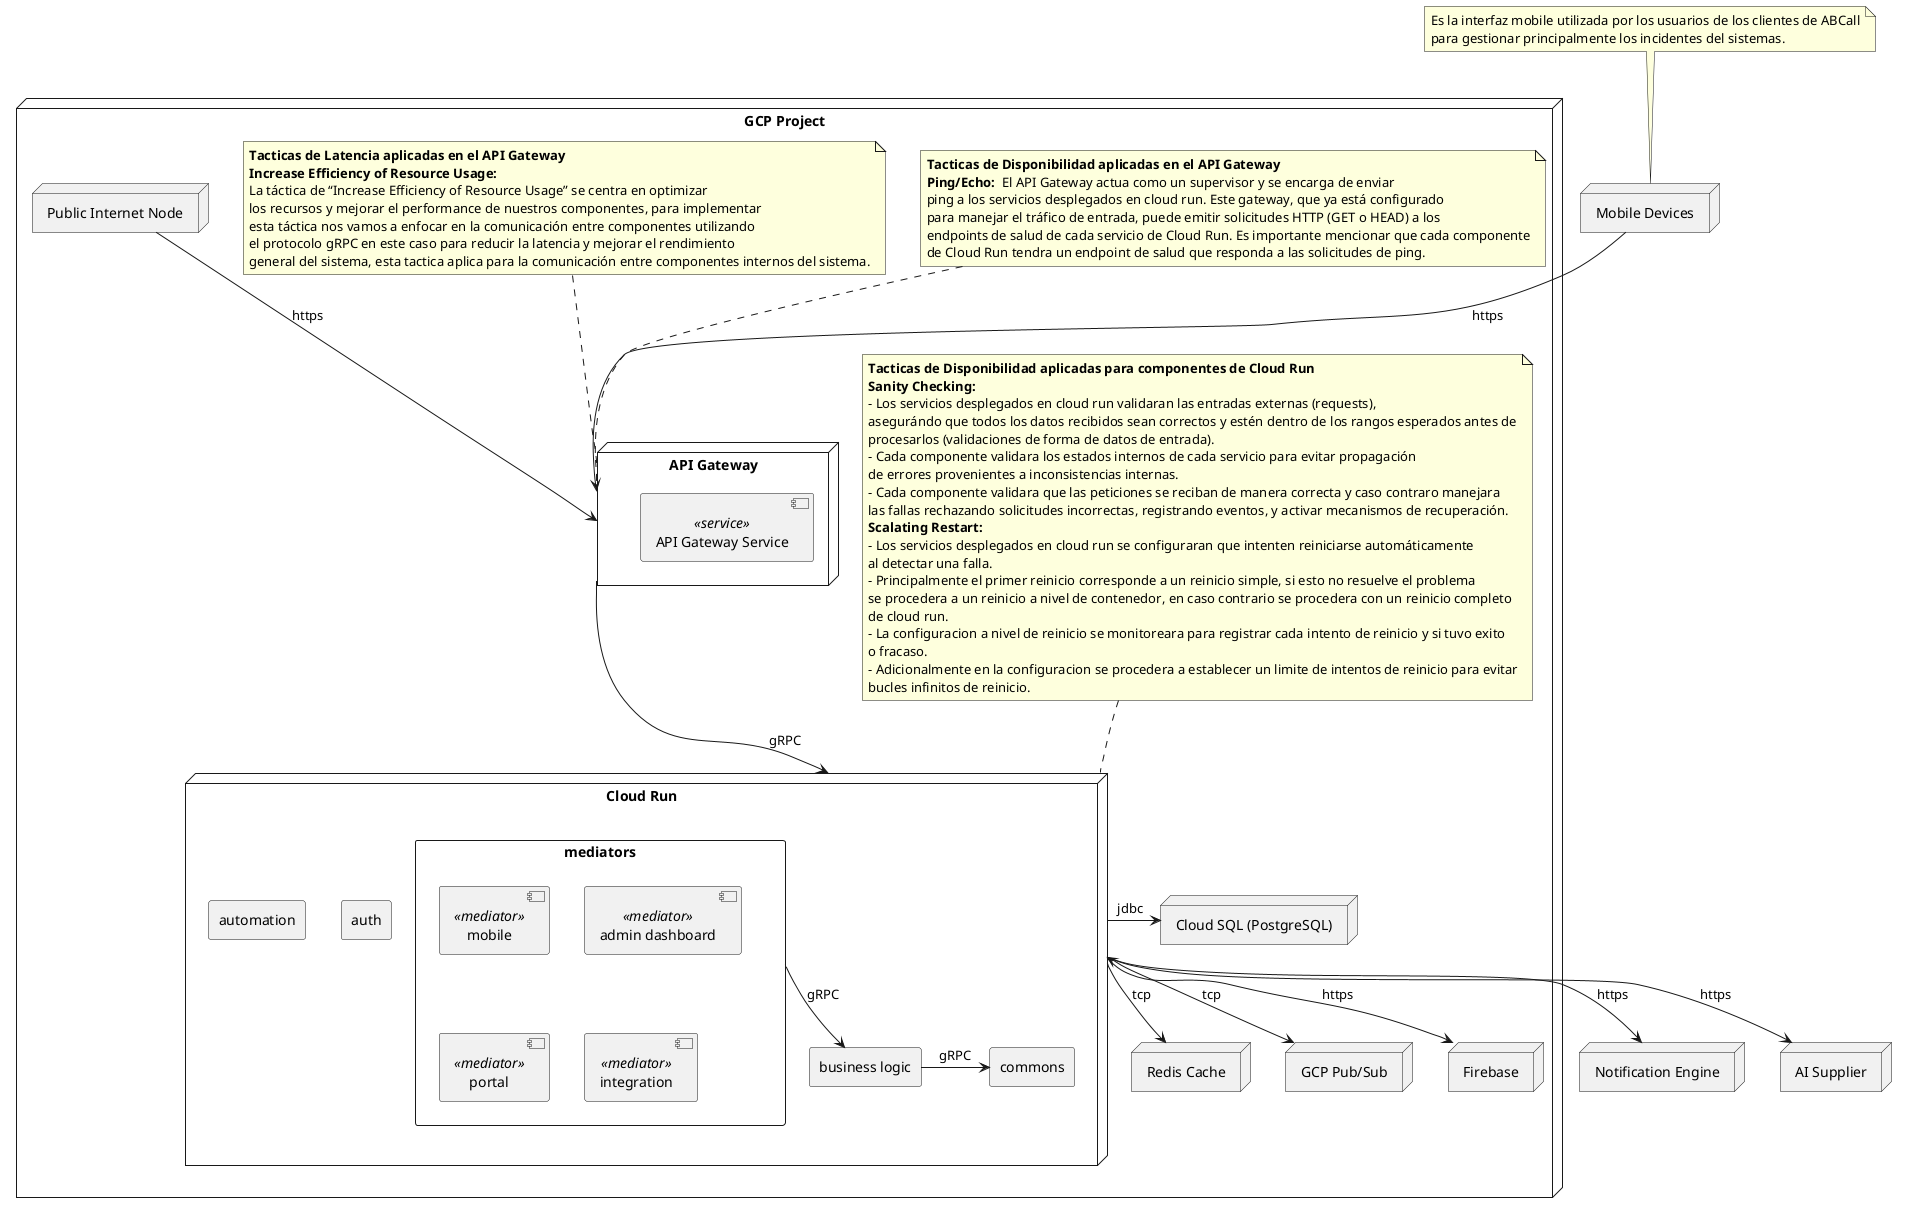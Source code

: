 @startuml deployment-diagram
skinparam packageStyle rectangle

node "GCP Project" {
    node "API Gateway" {
        [API Gateway Service] <<service>>
    }

    note top of [API Gateway]
        **Tacticas de Disponibilidad aplicadas en el API Gateway**
        **Ping/Echo: ** El API Gateway actua como un supervisor y se encarga de enviar
        ping a los servicios desplegados en cloud run. Este gateway, que ya está configurado
        para manejar el tráfico de entrada, puede emitir solicitudes HTTP (GET o HEAD) a los
        endpoints de salud de cada servicio de Cloud Run. Es importante mencionar que cada componente
        de Cloud Run tendra un endpoint de salud que responda a las solicitudes de ping.
    end note

    note top of [API Gateway]
        **Tacticas de Latencia aplicadas en el API Gateway**
        **Increase Efficiency of Resource Usage: **
        La táctica de “Increase Efficiency of Resource Usage” se centra en optimizar
        los recursos y mejorar el performance de nuestros componentes, para implementar
        esta táctica nos vamos a enfocar en la comunicación entre componentes utilizando
        el protocolo gRPC en este caso para reducir la latencia y mejorar el rendimiento
        general del sistema, esta tactica aplica para la comunicación entre componentes internos del sistema.
    end note

    node "Cloud Run" {

        rectangle mediators {
            [mobile] <<mediator>>
            [admin dashboard] <<mediator>>
            [portal] <<mediator>>
            [integration] <<mediator>>
        }

        rectangle auth {
        }

        rectangle "business logic" {
        }

        rectangle automation {
        }

        [mediators] -down-> [business logic] : gRPC
        [business logic] -right-> [commons] : gRPC

        rectangle commons {
        }

        
        
    }

    note top of [Cloud Run]
        **Tacticas de Disponibilidad aplicadas para componentes de Cloud Run**
        **Sanity Checking: **
        - Los servicios desplegados en cloud run validaran las entradas externas (requests),
        asegurándo que todos los datos recibidos sean correctos y estén dentro de los rangos esperados antes de
        procesarlos (validaciones de forma de datos de entrada).
        - Cada componente validara los estados internos de cada servicio para evitar propagación
        de errores provenientes a inconsistencias internas.
        - Cada componente validara que las peticiones se reciban de manera correcta y caso contraro manejara
        las fallas rechazando solicitudes incorrectas, registrando eventos, y activar mecanismos de recuperación.
        **Scalating Restart: **
        - Los servicios desplegados en cloud run se configuraran que intenten reiniciarse automáticamente
        al detectar una falla.
        - Principalmente el primer reinicio corresponde a un reinicio simple, si esto no resuelve el problema
        se procedera a un reinicio a nivel de contenedor, en caso contrario se procedera con un reinicio completo
        de cloud run.
        - La configuracion a nivel de reinicio se monitoreara para registrar cada intento de reinicio y si tuvo exito
        o fracaso.
        - Adicionalmente en la configuracion se procedera a establecer un limite de intentos de reinicio para evitar
        bucles infinitos de reinicio.
    end note

    node "Cloud SQL (PostgreSQL)" {
    }

    node "Redis Cache" {
    }
    
    node "Public Internet Node" {
    }

    node "GCP Pub/Sub" {
    }

    node "Firebase" {
    }
}

node "Mobile Devices" {
}

note top of [Mobile Devices]
        Es la interfaz mobile utilizada por los usuarios de los clientes de ABCall
        para gestionar principalmente los incidentes del sistemas.
    end note

node "Notification Engine" {
}

node "AI Supplier" {
}

[Public Internet Node] -down-> [API Gateway] : https
[Mobile Devices] -down-> [API Gateway] : https

[API Gateway] -down-> [Cloud Run] : gRPC
[Cloud Run] -left-> [Cloud SQL (PostgreSQL)] : jdbc
[Cloud Run] -down-> [Redis Cache] : tcp
[Cloud Run] <-down-> [GCP Pub/Sub] : tcp
[Cloud Run] -down-> [Firebase] : https
[Cloud Run] -down-> [Notification Engine] : https

[Cloud Run] -down-> [AI Supplier] : https



@enduml
